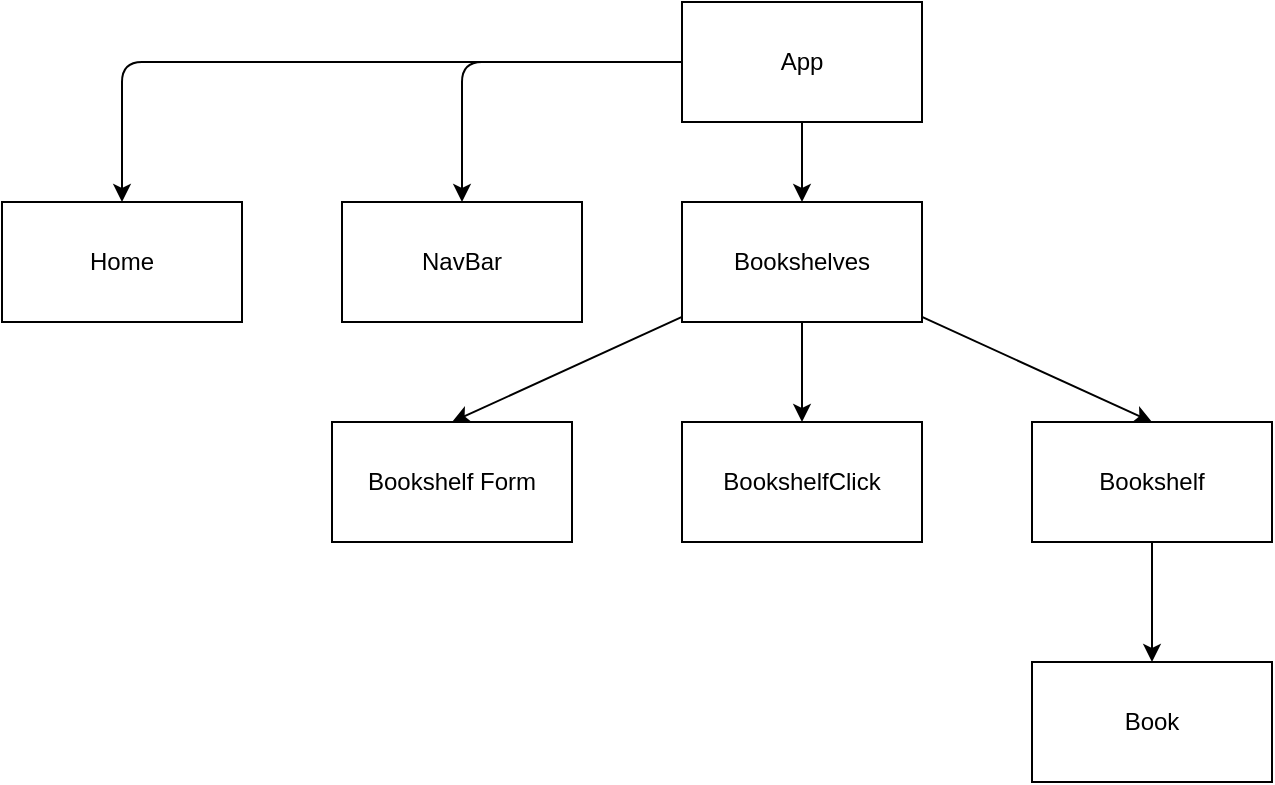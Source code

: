 <mxfile>
    <diagram id="rB4_tKMzII0icaigEpDL" name="Page-1">
        <mxGraphModel dx="932" dy="809" grid="1" gridSize="10" guides="1" tooltips="1" connect="1" arrows="1" fold="1" page="1" pageScale="1" pageWidth="850" pageHeight="1100" math="0" shadow="0">
            <root>
                <mxCell id="0"/>
                <mxCell id="1" parent="0"/>
                <mxCell id="2" value="Book" style="whiteSpace=wrap;html=1;" vertex="1" parent="1">
                    <mxGeometry x="605" y="370" width="120" height="60" as="geometry"/>
                </mxCell>
                <mxCell id="3" value="NavBar" style="whiteSpace=wrap;html=1;" vertex="1" parent="1">
                    <mxGeometry x="260" y="140" width="120" height="60" as="geometry"/>
                </mxCell>
                <mxCell id="4" value="BookshelfClick" style="whiteSpace=wrap;html=1;" vertex="1" parent="1">
                    <mxGeometry x="430" y="250" width="120" height="60" as="geometry"/>
                </mxCell>
                <mxCell id="16" style="edgeStyle=orthogonalEdgeStyle;html=1;entryX=0.5;entryY=0;entryDx=0;entryDy=0;" edge="1" parent="1" source="5" target="2">
                    <mxGeometry relative="1" as="geometry"/>
                </mxCell>
                <mxCell id="5" value="Bookshelf" style="whiteSpace=wrap;html=1;" vertex="1" parent="1">
                    <mxGeometry x="605" y="250" width="120" height="60" as="geometry"/>
                </mxCell>
                <mxCell id="6" value="Bookshelf Form" style="whiteSpace=wrap;html=1;" vertex="1" parent="1">
                    <mxGeometry x="255" y="250" width="120" height="60" as="geometry"/>
                </mxCell>
                <mxCell id="19" style="edgeStyle=none;html=1;entryX=0.5;entryY=0;entryDx=0;entryDy=0;" edge="1" parent="1" source="7" target="6">
                    <mxGeometry relative="1" as="geometry"/>
                </mxCell>
                <mxCell id="20" style="edgeStyle=none;html=1;" edge="1" parent="1" source="7" target="4">
                    <mxGeometry relative="1" as="geometry"/>
                </mxCell>
                <mxCell id="21" style="edgeStyle=none;html=1;entryX=0.5;entryY=0;entryDx=0;entryDy=0;" edge="1" parent="1" source="7" target="5">
                    <mxGeometry relative="1" as="geometry"/>
                </mxCell>
                <mxCell id="7" value="Bookshelves" style="whiteSpace=wrap;html=1;" vertex="1" parent="1">
                    <mxGeometry x="430" y="140" width="120" height="60" as="geometry"/>
                </mxCell>
                <mxCell id="8" value="Home" style="whiteSpace=wrap;html=1;" vertex="1" parent="1">
                    <mxGeometry x="90" y="140" width="120" height="60" as="geometry"/>
                </mxCell>
                <mxCell id="13" style="edgeStyle=orthogonalEdgeStyle;html=1;entryX=0.5;entryY=0;entryDx=0;entryDy=0;" edge="1" parent="1" source="9" target="3">
                    <mxGeometry relative="1" as="geometry"/>
                </mxCell>
                <mxCell id="14" style="edgeStyle=orthogonalEdgeStyle;html=1;entryX=0.5;entryY=0;entryDx=0;entryDy=0;" edge="1" parent="1" source="9" target="7">
                    <mxGeometry relative="1" as="geometry"/>
                </mxCell>
                <mxCell id="17" style="edgeStyle=orthogonalEdgeStyle;html=1;entryX=0.5;entryY=0;entryDx=0;entryDy=0;" edge="1" parent="1" source="9" target="8">
                    <mxGeometry relative="1" as="geometry"/>
                </mxCell>
                <mxCell id="9" value="App" style="whiteSpace=wrap;html=1;" vertex="1" parent="1">
                    <mxGeometry x="430" y="40" width="120" height="60" as="geometry"/>
                </mxCell>
            </root>
        </mxGraphModel>
    </diagram>
</mxfile>